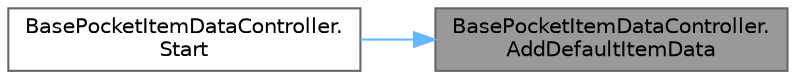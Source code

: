 digraph "BasePocketItemDataController.AddDefaultItemData"
{
 // LATEX_PDF_SIZE
  bgcolor="transparent";
  edge [fontname=Helvetica,fontsize=10,labelfontname=Helvetica,labelfontsize=10];
  node [fontname=Helvetica,fontsize=10,shape=box,height=0.2,width=0.4];
  rankdir="RL";
  Node1 [id="Node000001",label="BasePocketItemDataController.\lAddDefaultItemData",height=0.2,width=0.4,color="gray40", fillcolor="grey60", style="filled", fontcolor="black",tooltip=" "];
  Node1 -> Node2 [id="edge1_Node000001_Node000002",dir="back",color="steelblue1",style="solid",tooltip=" "];
  Node2 [id="Node000002",label="BasePocketItemDataController.\lStart",height=0.2,width=0.4,color="grey40", fillcolor="white", style="filled",URL="$class_base_pocket_item_data_controller.html#af65bb1cf2b9474f28ee4a5490a9bf627",tooltip=" "];
}
